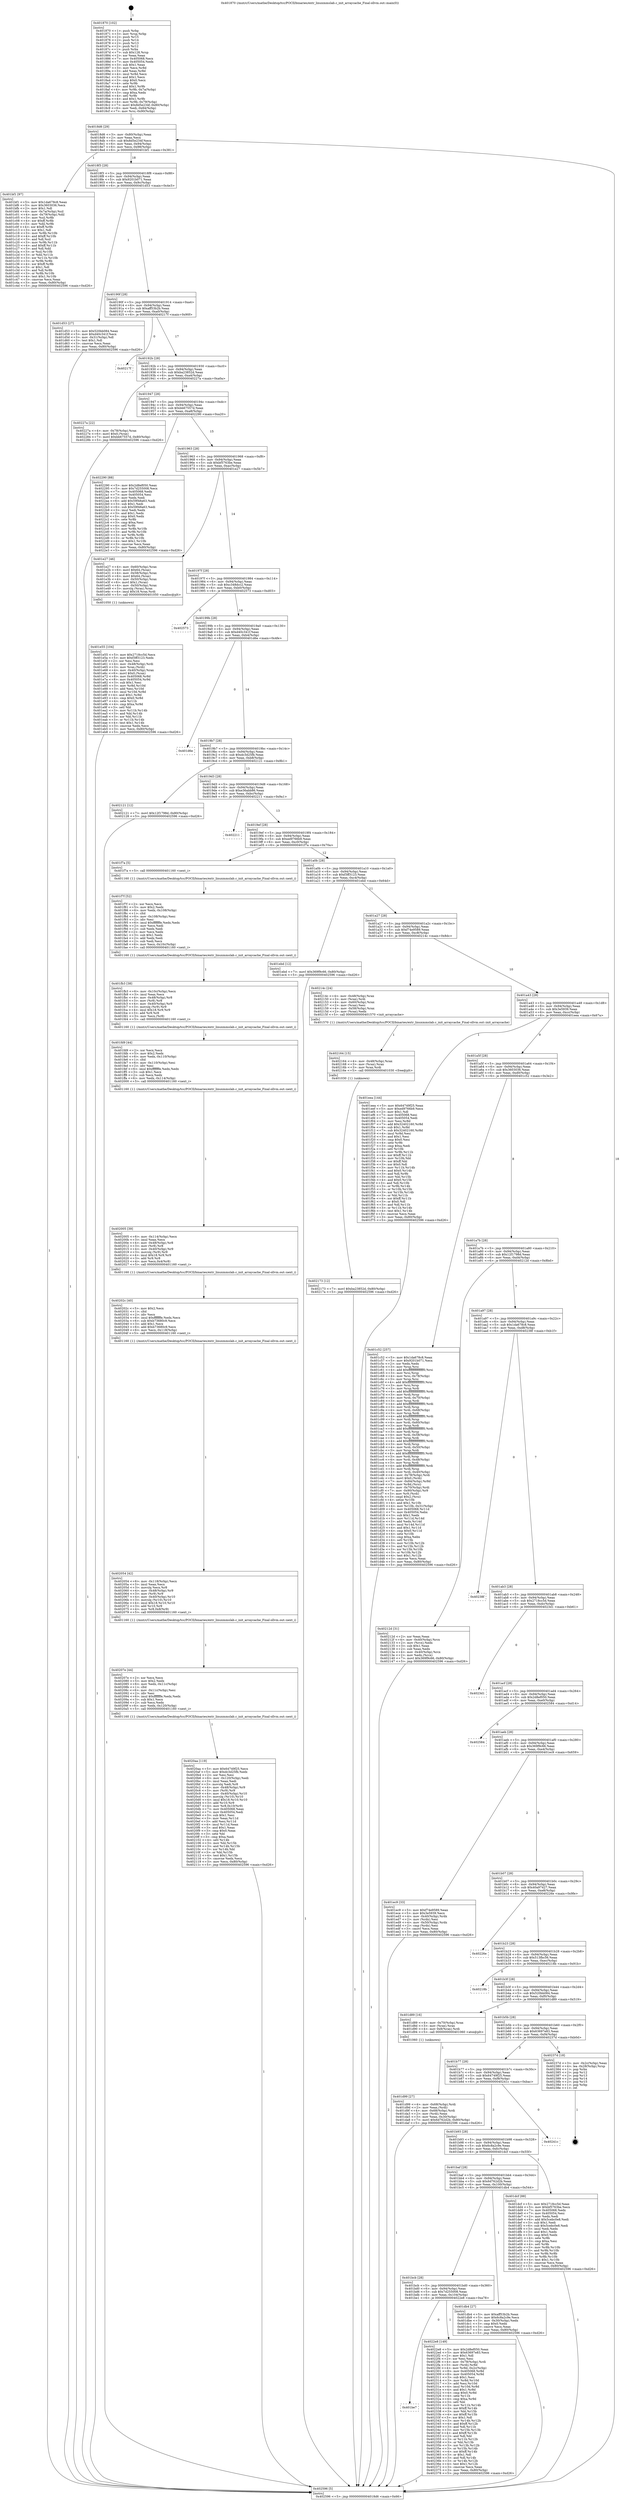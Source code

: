 digraph "0x401870" {
  label = "0x401870 (/mnt/c/Users/mathe/Desktop/tcc/POCII/binaries/extr_linuxmmslab.c_init_arraycache_Final-ollvm.out::main(0))"
  labelloc = "t"
  node[shape=record]

  Entry [label="",width=0.3,height=0.3,shape=circle,fillcolor=black,style=filled]
  "0x4018d6" [label="{
     0x4018d6 [29]\l
     | [instrs]\l
     &nbsp;&nbsp;0x4018d6 \<+3\>: mov -0x80(%rbp),%eax\l
     &nbsp;&nbsp;0x4018d9 \<+2\>: mov %eax,%ecx\l
     &nbsp;&nbsp;0x4018db \<+6\>: sub $0x8d5e234f,%ecx\l
     &nbsp;&nbsp;0x4018e1 \<+6\>: mov %eax,-0x94(%rbp)\l
     &nbsp;&nbsp;0x4018e7 \<+6\>: mov %ecx,-0x98(%rbp)\l
     &nbsp;&nbsp;0x4018ed \<+6\>: je 0000000000401bf1 \<main+0x381\>\l
  }"]
  "0x401bf1" [label="{
     0x401bf1 [97]\l
     | [instrs]\l
     &nbsp;&nbsp;0x401bf1 \<+5\>: mov $0x1da678c8,%eax\l
     &nbsp;&nbsp;0x401bf6 \<+5\>: mov $0x3603036,%ecx\l
     &nbsp;&nbsp;0x401bfb \<+2\>: mov $0x1,%dl\l
     &nbsp;&nbsp;0x401bfd \<+4\>: mov -0x7a(%rbp),%sil\l
     &nbsp;&nbsp;0x401c01 \<+4\>: mov -0x79(%rbp),%dil\l
     &nbsp;&nbsp;0x401c05 \<+3\>: mov %sil,%r8b\l
     &nbsp;&nbsp;0x401c08 \<+4\>: xor $0xff,%r8b\l
     &nbsp;&nbsp;0x401c0c \<+3\>: mov %dil,%r9b\l
     &nbsp;&nbsp;0x401c0f \<+4\>: xor $0xff,%r9b\l
     &nbsp;&nbsp;0x401c13 \<+3\>: xor $0x1,%dl\l
     &nbsp;&nbsp;0x401c16 \<+3\>: mov %r8b,%r10b\l
     &nbsp;&nbsp;0x401c19 \<+4\>: and $0xff,%r10b\l
     &nbsp;&nbsp;0x401c1d \<+3\>: and %dl,%sil\l
     &nbsp;&nbsp;0x401c20 \<+3\>: mov %r9b,%r11b\l
     &nbsp;&nbsp;0x401c23 \<+4\>: and $0xff,%r11b\l
     &nbsp;&nbsp;0x401c27 \<+3\>: and %dl,%dil\l
     &nbsp;&nbsp;0x401c2a \<+3\>: or %sil,%r10b\l
     &nbsp;&nbsp;0x401c2d \<+3\>: or %dil,%r11b\l
     &nbsp;&nbsp;0x401c30 \<+3\>: xor %r11b,%r10b\l
     &nbsp;&nbsp;0x401c33 \<+3\>: or %r9b,%r8b\l
     &nbsp;&nbsp;0x401c36 \<+4\>: xor $0xff,%r8b\l
     &nbsp;&nbsp;0x401c3a \<+3\>: or $0x1,%dl\l
     &nbsp;&nbsp;0x401c3d \<+3\>: and %dl,%r8b\l
     &nbsp;&nbsp;0x401c40 \<+3\>: or %r8b,%r10b\l
     &nbsp;&nbsp;0x401c43 \<+4\>: test $0x1,%r10b\l
     &nbsp;&nbsp;0x401c47 \<+3\>: cmovne %ecx,%eax\l
     &nbsp;&nbsp;0x401c4a \<+3\>: mov %eax,-0x80(%rbp)\l
     &nbsp;&nbsp;0x401c4d \<+5\>: jmp 0000000000402596 \<main+0xd26\>\l
  }"]
  "0x4018f3" [label="{
     0x4018f3 [28]\l
     | [instrs]\l
     &nbsp;&nbsp;0x4018f3 \<+5\>: jmp 00000000004018f8 \<main+0x88\>\l
     &nbsp;&nbsp;0x4018f8 \<+6\>: mov -0x94(%rbp),%eax\l
     &nbsp;&nbsp;0x4018fe \<+5\>: sub $0x9201b071,%eax\l
     &nbsp;&nbsp;0x401903 \<+6\>: mov %eax,-0x9c(%rbp)\l
     &nbsp;&nbsp;0x401909 \<+6\>: je 0000000000401d53 \<main+0x4e3\>\l
  }"]
  "0x402596" [label="{
     0x402596 [5]\l
     | [instrs]\l
     &nbsp;&nbsp;0x402596 \<+5\>: jmp 00000000004018d6 \<main+0x66\>\l
  }"]
  "0x401870" [label="{
     0x401870 [102]\l
     | [instrs]\l
     &nbsp;&nbsp;0x401870 \<+1\>: push %rbp\l
     &nbsp;&nbsp;0x401871 \<+3\>: mov %rsp,%rbp\l
     &nbsp;&nbsp;0x401874 \<+2\>: push %r15\l
     &nbsp;&nbsp;0x401876 \<+2\>: push %r14\l
     &nbsp;&nbsp;0x401878 \<+2\>: push %r13\l
     &nbsp;&nbsp;0x40187a \<+2\>: push %r12\l
     &nbsp;&nbsp;0x40187c \<+1\>: push %rbx\l
     &nbsp;&nbsp;0x40187d \<+7\>: sub $0x128,%rsp\l
     &nbsp;&nbsp;0x401884 \<+2\>: xor %eax,%eax\l
     &nbsp;&nbsp;0x401886 \<+7\>: mov 0x405068,%ecx\l
     &nbsp;&nbsp;0x40188d \<+7\>: mov 0x405054,%edx\l
     &nbsp;&nbsp;0x401894 \<+3\>: sub $0x1,%eax\l
     &nbsp;&nbsp;0x401897 \<+3\>: mov %ecx,%r8d\l
     &nbsp;&nbsp;0x40189a \<+3\>: add %eax,%r8d\l
     &nbsp;&nbsp;0x40189d \<+4\>: imul %r8d,%ecx\l
     &nbsp;&nbsp;0x4018a1 \<+3\>: and $0x1,%ecx\l
     &nbsp;&nbsp;0x4018a4 \<+3\>: cmp $0x0,%ecx\l
     &nbsp;&nbsp;0x4018a7 \<+4\>: sete %r9b\l
     &nbsp;&nbsp;0x4018ab \<+4\>: and $0x1,%r9b\l
     &nbsp;&nbsp;0x4018af \<+4\>: mov %r9b,-0x7a(%rbp)\l
     &nbsp;&nbsp;0x4018b3 \<+3\>: cmp $0xa,%edx\l
     &nbsp;&nbsp;0x4018b6 \<+4\>: setl %r9b\l
     &nbsp;&nbsp;0x4018ba \<+4\>: and $0x1,%r9b\l
     &nbsp;&nbsp;0x4018be \<+4\>: mov %r9b,-0x79(%rbp)\l
     &nbsp;&nbsp;0x4018c2 \<+7\>: movl $0x8d5e234f,-0x80(%rbp)\l
     &nbsp;&nbsp;0x4018c9 \<+6\>: mov %edi,-0x84(%rbp)\l
     &nbsp;&nbsp;0x4018cf \<+7\>: mov %rsi,-0x90(%rbp)\l
  }"]
  Exit [label="",width=0.3,height=0.3,shape=circle,fillcolor=black,style=filled,peripheries=2]
  "0x401d53" [label="{
     0x401d53 [27]\l
     | [instrs]\l
     &nbsp;&nbsp;0x401d53 \<+5\>: mov $0x520bb084,%eax\l
     &nbsp;&nbsp;0x401d58 \<+5\>: mov $0xd40c341f,%ecx\l
     &nbsp;&nbsp;0x401d5d \<+3\>: mov -0x31(%rbp),%dl\l
     &nbsp;&nbsp;0x401d60 \<+3\>: test $0x1,%dl\l
     &nbsp;&nbsp;0x401d63 \<+3\>: cmovne %ecx,%eax\l
     &nbsp;&nbsp;0x401d66 \<+3\>: mov %eax,-0x80(%rbp)\l
     &nbsp;&nbsp;0x401d69 \<+5\>: jmp 0000000000402596 \<main+0xd26\>\l
  }"]
  "0x40190f" [label="{
     0x40190f [28]\l
     | [instrs]\l
     &nbsp;&nbsp;0x40190f \<+5\>: jmp 0000000000401914 \<main+0xa4\>\l
     &nbsp;&nbsp;0x401914 \<+6\>: mov -0x94(%rbp),%eax\l
     &nbsp;&nbsp;0x40191a \<+5\>: sub $0xaff53b2b,%eax\l
     &nbsp;&nbsp;0x40191f \<+6\>: mov %eax,-0xa0(%rbp)\l
     &nbsp;&nbsp;0x401925 \<+6\>: je 000000000040217f \<main+0x90f\>\l
  }"]
  "0x401be7" [label="{
     0x401be7\l
  }", style=dashed]
  "0x40217f" [label="{
     0x40217f\l
  }", style=dashed]
  "0x40192b" [label="{
     0x40192b [28]\l
     | [instrs]\l
     &nbsp;&nbsp;0x40192b \<+5\>: jmp 0000000000401930 \<main+0xc0\>\l
     &nbsp;&nbsp;0x401930 \<+6\>: mov -0x94(%rbp),%eax\l
     &nbsp;&nbsp;0x401936 \<+5\>: sub $0xba23852d,%eax\l
     &nbsp;&nbsp;0x40193b \<+6\>: mov %eax,-0xa4(%rbp)\l
     &nbsp;&nbsp;0x401941 \<+6\>: je 000000000040227a \<main+0xa0a\>\l
  }"]
  "0x4022e8" [label="{
     0x4022e8 [149]\l
     | [instrs]\l
     &nbsp;&nbsp;0x4022e8 \<+5\>: mov $0x2d8ef050,%eax\l
     &nbsp;&nbsp;0x4022ed \<+5\>: mov $0x63697e83,%ecx\l
     &nbsp;&nbsp;0x4022f2 \<+2\>: mov $0x1,%dl\l
     &nbsp;&nbsp;0x4022f4 \<+2\>: xor %esi,%esi\l
     &nbsp;&nbsp;0x4022f6 \<+4\>: mov -0x78(%rbp),%rdi\l
     &nbsp;&nbsp;0x4022fa \<+3\>: mov (%rdi),%r8d\l
     &nbsp;&nbsp;0x4022fd \<+4\>: mov %r8d,-0x2c(%rbp)\l
     &nbsp;&nbsp;0x402301 \<+8\>: mov 0x405068,%r8d\l
     &nbsp;&nbsp;0x402309 \<+8\>: mov 0x405054,%r9d\l
     &nbsp;&nbsp;0x402311 \<+3\>: sub $0x1,%esi\l
     &nbsp;&nbsp;0x402314 \<+3\>: mov %r8d,%r10d\l
     &nbsp;&nbsp;0x402317 \<+3\>: add %esi,%r10d\l
     &nbsp;&nbsp;0x40231a \<+4\>: imul %r10d,%r8d\l
     &nbsp;&nbsp;0x40231e \<+4\>: and $0x1,%r8d\l
     &nbsp;&nbsp;0x402322 \<+4\>: cmp $0x0,%r8d\l
     &nbsp;&nbsp;0x402326 \<+4\>: sete %r11b\l
     &nbsp;&nbsp;0x40232a \<+4\>: cmp $0xa,%r9d\l
     &nbsp;&nbsp;0x40232e \<+3\>: setl %bl\l
     &nbsp;&nbsp;0x402331 \<+3\>: mov %r11b,%r14b\l
     &nbsp;&nbsp;0x402334 \<+4\>: xor $0xff,%r14b\l
     &nbsp;&nbsp;0x402338 \<+3\>: mov %bl,%r15b\l
     &nbsp;&nbsp;0x40233b \<+4\>: xor $0xff,%r15b\l
     &nbsp;&nbsp;0x40233f \<+3\>: xor $0x1,%dl\l
     &nbsp;&nbsp;0x402342 \<+3\>: mov %r14b,%r12b\l
     &nbsp;&nbsp;0x402345 \<+4\>: and $0xff,%r12b\l
     &nbsp;&nbsp;0x402349 \<+3\>: and %dl,%r11b\l
     &nbsp;&nbsp;0x40234c \<+3\>: mov %r15b,%r13b\l
     &nbsp;&nbsp;0x40234f \<+4\>: and $0xff,%r13b\l
     &nbsp;&nbsp;0x402353 \<+2\>: and %dl,%bl\l
     &nbsp;&nbsp;0x402355 \<+3\>: or %r11b,%r12b\l
     &nbsp;&nbsp;0x402358 \<+3\>: or %bl,%r13b\l
     &nbsp;&nbsp;0x40235b \<+3\>: xor %r13b,%r12b\l
     &nbsp;&nbsp;0x40235e \<+3\>: or %r15b,%r14b\l
     &nbsp;&nbsp;0x402361 \<+4\>: xor $0xff,%r14b\l
     &nbsp;&nbsp;0x402365 \<+3\>: or $0x1,%dl\l
     &nbsp;&nbsp;0x402368 \<+3\>: and %dl,%r14b\l
     &nbsp;&nbsp;0x40236b \<+3\>: or %r14b,%r12b\l
     &nbsp;&nbsp;0x40236e \<+4\>: test $0x1,%r12b\l
     &nbsp;&nbsp;0x402372 \<+3\>: cmovne %ecx,%eax\l
     &nbsp;&nbsp;0x402375 \<+3\>: mov %eax,-0x80(%rbp)\l
     &nbsp;&nbsp;0x402378 \<+5\>: jmp 0000000000402596 \<main+0xd26\>\l
  }"]
  "0x40227a" [label="{
     0x40227a [22]\l
     | [instrs]\l
     &nbsp;&nbsp;0x40227a \<+4\>: mov -0x78(%rbp),%rax\l
     &nbsp;&nbsp;0x40227e \<+6\>: movl $0x0,(%rax)\l
     &nbsp;&nbsp;0x402284 \<+7\>: movl $0xbb67557d,-0x80(%rbp)\l
     &nbsp;&nbsp;0x40228b \<+5\>: jmp 0000000000402596 \<main+0xd26\>\l
  }"]
  "0x401947" [label="{
     0x401947 [28]\l
     | [instrs]\l
     &nbsp;&nbsp;0x401947 \<+5\>: jmp 000000000040194c \<main+0xdc\>\l
     &nbsp;&nbsp;0x40194c \<+6\>: mov -0x94(%rbp),%eax\l
     &nbsp;&nbsp;0x401952 \<+5\>: sub $0xbb67557d,%eax\l
     &nbsp;&nbsp;0x401957 \<+6\>: mov %eax,-0xa8(%rbp)\l
     &nbsp;&nbsp;0x40195d \<+6\>: je 0000000000402290 \<main+0xa20\>\l
  }"]
  "0x402173" [label="{
     0x402173 [12]\l
     | [instrs]\l
     &nbsp;&nbsp;0x402173 \<+7\>: movl $0xba23852d,-0x80(%rbp)\l
     &nbsp;&nbsp;0x40217a \<+5\>: jmp 0000000000402596 \<main+0xd26\>\l
  }"]
  "0x402290" [label="{
     0x402290 [88]\l
     | [instrs]\l
     &nbsp;&nbsp;0x402290 \<+5\>: mov $0x2d8ef050,%eax\l
     &nbsp;&nbsp;0x402295 \<+5\>: mov $0x7d255008,%ecx\l
     &nbsp;&nbsp;0x40229a \<+7\>: mov 0x405068,%edx\l
     &nbsp;&nbsp;0x4022a1 \<+7\>: mov 0x405054,%esi\l
     &nbsp;&nbsp;0x4022a8 \<+2\>: mov %edx,%edi\l
     &nbsp;&nbsp;0x4022aa \<+6\>: add $0x59f48a63,%edi\l
     &nbsp;&nbsp;0x4022b0 \<+3\>: sub $0x1,%edi\l
     &nbsp;&nbsp;0x4022b3 \<+6\>: sub $0x59f48a63,%edi\l
     &nbsp;&nbsp;0x4022b9 \<+3\>: imul %edi,%edx\l
     &nbsp;&nbsp;0x4022bc \<+3\>: and $0x1,%edx\l
     &nbsp;&nbsp;0x4022bf \<+3\>: cmp $0x0,%edx\l
     &nbsp;&nbsp;0x4022c2 \<+4\>: sete %r8b\l
     &nbsp;&nbsp;0x4022c6 \<+3\>: cmp $0xa,%esi\l
     &nbsp;&nbsp;0x4022c9 \<+4\>: setl %r9b\l
     &nbsp;&nbsp;0x4022cd \<+3\>: mov %r8b,%r10b\l
     &nbsp;&nbsp;0x4022d0 \<+3\>: and %r9b,%r10b\l
     &nbsp;&nbsp;0x4022d3 \<+3\>: xor %r9b,%r8b\l
     &nbsp;&nbsp;0x4022d6 \<+3\>: or %r8b,%r10b\l
     &nbsp;&nbsp;0x4022d9 \<+4\>: test $0x1,%r10b\l
     &nbsp;&nbsp;0x4022dd \<+3\>: cmovne %ecx,%eax\l
     &nbsp;&nbsp;0x4022e0 \<+3\>: mov %eax,-0x80(%rbp)\l
     &nbsp;&nbsp;0x4022e3 \<+5\>: jmp 0000000000402596 \<main+0xd26\>\l
  }"]
  "0x401963" [label="{
     0x401963 [28]\l
     | [instrs]\l
     &nbsp;&nbsp;0x401963 \<+5\>: jmp 0000000000401968 \<main+0xf8\>\l
     &nbsp;&nbsp;0x401968 \<+6\>: mov -0x94(%rbp),%eax\l
     &nbsp;&nbsp;0x40196e \<+5\>: sub $0xbf5763be,%eax\l
     &nbsp;&nbsp;0x401973 \<+6\>: mov %eax,-0xac(%rbp)\l
     &nbsp;&nbsp;0x401979 \<+6\>: je 0000000000401e27 \<main+0x5b7\>\l
  }"]
  "0x402164" [label="{
     0x402164 [15]\l
     | [instrs]\l
     &nbsp;&nbsp;0x402164 \<+4\>: mov -0x48(%rbp),%rax\l
     &nbsp;&nbsp;0x402168 \<+3\>: mov (%rax),%rax\l
     &nbsp;&nbsp;0x40216b \<+3\>: mov %rax,%rdi\l
     &nbsp;&nbsp;0x40216e \<+5\>: call 0000000000401030 \<free@plt\>\l
     | [calls]\l
     &nbsp;&nbsp;0x401030 \{1\} (unknown)\l
  }"]
  "0x401e27" [label="{
     0x401e27 [46]\l
     | [instrs]\l
     &nbsp;&nbsp;0x401e27 \<+4\>: mov -0x60(%rbp),%rax\l
     &nbsp;&nbsp;0x401e2b \<+6\>: movl $0x64,(%rax)\l
     &nbsp;&nbsp;0x401e31 \<+4\>: mov -0x58(%rbp),%rax\l
     &nbsp;&nbsp;0x401e35 \<+6\>: movl $0x64,(%rax)\l
     &nbsp;&nbsp;0x401e3b \<+4\>: mov -0x50(%rbp),%rax\l
     &nbsp;&nbsp;0x401e3f \<+6\>: movl $0x1,(%rax)\l
     &nbsp;&nbsp;0x401e45 \<+4\>: mov -0x50(%rbp),%rax\l
     &nbsp;&nbsp;0x401e49 \<+3\>: movslq (%rax),%rax\l
     &nbsp;&nbsp;0x401e4c \<+4\>: imul $0x18,%rax,%rdi\l
     &nbsp;&nbsp;0x401e50 \<+5\>: call 0000000000401050 \<malloc@plt\>\l
     | [calls]\l
     &nbsp;&nbsp;0x401050 \{1\} (unknown)\l
  }"]
  "0x40197f" [label="{
     0x40197f [28]\l
     | [instrs]\l
     &nbsp;&nbsp;0x40197f \<+5\>: jmp 0000000000401984 \<main+0x114\>\l
     &nbsp;&nbsp;0x401984 \<+6\>: mov -0x94(%rbp),%eax\l
     &nbsp;&nbsp;0x40198a \<+5\>: sub $0xc348dcc2,%eax\l
     &nbsp;&nbsp;0x40198f \<+6\>: mov %eax,-0xb0(%rbp)\l
     &nbsp;&nbsp;0x401995 \<+6\>: je 0000000000402573 \<main+0xd03\>\l
  }"]
  "0x4020aa" [label="{
     0x4020aa [119]\l
     | [instrs]\l
     &nbsp;&nbsp;0x4020aa \<+5\>: mov $0x64749f25,%ecx\l
     &nbsp;&nbsp;0x4020af \<+5\>: mov $0xdc3d25fb,%edx\l
     &nbsp;&nbsp;0x4020b4 \<+2\>: xor %esi,%esi\l
     &nbsp;&nbsp;0x4020b6 \<+6\>: mov -0x120(%rbp),%edi\l
     &nbsp;&nbsp;0x4020bc \<+3\>: imul %eax,%edi\l
     &nbsp;&nbsp;0x4020bf \<+3\>: movslq %edi,%r8\l
     &nbsp;&nbsp;0x4020c2 \<+4\>: mov -0x48(%rbp),%r9\l
     &nbsp;&nbsp;0x4020c6 \<+3\>: mov (%r9),%r9\l
     &nbsp;&nbsp;0x4020c9 \<+4\>: mov -0x40(%rbp),%r10\l
     &nbsp;&nbsp;0x4020cd \<+3\>: movslq (%r10),%r10\l
     &nbsp;&nbsp;0x4020d0 \<+4\>: imul $0x18,%r10,%r10\l
     &nbsp;&nbsp;0x4020d4 \<+3\>: add %r10,%r9\l
     &nbsp;&nbsp;0x4020d7 \<+4\>: mov %r8,0x10(%r9)\l
     &nbsp;&nbsp;0x4020db \<+7\>: mov 0x405068,%eax\l
     &nbsp;&nbsp;0x4020e2 \<+7\>: mov 0x405054,%edi\l
     &nbsp;&nbsp;0x4020e9 \<+3\>: sub $0x1,%esi\l
     &nbsp;&nbsp;0x4020ec \<+3\>: mov %eax,%r11d\l
     &nbsp;&nbsp;0x4020ef \<+3\>: add %esi,%r11d\l
     &nbsp;&nbsp;0x4020f2 \<+4\>: imul %r11d,%eax\l
     &nbsp;&nbsp;0x4020f6 \<+3\>: and $0x1,%eax\l
     &nbsp;&nbsp;0x4020f9 \<+3\>: cmp $0x0,%eax\l
     &nbsp;&nbsp;0x4020fc \<+3\>: sete %bl\l
     &nbsp;&nbsp;0x4020ff \<+3\>: cmp $0xa,%edi\l
     &nbsp;&nbsp;0x402102 \<+4\>: setl %r14b\l
     &nbsp;&nbsp;0x402106 \<+3\>: mov %bl,%r15b\l
     &nbsp;&nbsp;0x402109 \<+3\>: and %r14b,%r15b\l
     &nbsp;&nbsp;0x40210c \<+3\>: xor %r14b,%bl\l
     &nbsp;&nbsp;0x40210f \<+3\>: or %bl,%r15b\l
     &nbsp;&nbsp;0x402112 \<+4\>: test $0x1,%r15b\l
     &nbsp;&nbsp;0x402116 \<+3\>: cmovne %edx,%ecx\l
     &nbsp;&nbsp;0x402119 \<+3\>: mov %ecx,-0x80(%rbp)\l
     &nbsp;&nbsp;0x40211c \<+5\>: jmp 0000000000402596 \<main+0xd26\>\l
  }"]
  "0x402573" [label="{
     0x402573\l
  }", style=dashed]
  "0x40199b" [label="{
     0x40199b [28]\l
     | [instrs]\l
     &nbsp;&nbsp;0x40199b \<+5\>: jmp 00000000004019a0 \<main+0x130\>\l
     &nbsp;&nbsp;0x4019a0 \<+6\>: mov -0x94(%rbp),%eax\l
     &nbsp;&nbsp;0x4019a6 \<+5\>: sub $0xd40c341f,%eax\l
     &nbsp;&nbsp;0x4019ab \<+6\>: mov %eax,-0xb4(%rbp)\l
     &nbsp;&nbsp;0x4019b1 \<+6\>: je 0000000000401d6e \<main+0x4fe\>\l
  }"]
  "0x40207e" [label="{
     0x40207e [44]\l
     | [instrs]\l
     &nbsp;&nbsp;0x40207e \<+2\>: xor %ecx,%ecx\l
     &nbsp;&nbsp;0x402080 \<+5\>: mov $0x2,%edx\l
     &nbsp;&nbsp;0x402085 \<+6\>: mov %edx,-0x11c(%rbp)\l
     &nbsp;&nbsp;0x40208b \<+1\>: cltd\l
     &nbsp;&nbsp;0x40208c \<+6\>: mov -0x11c(%rbp),%esi\l
     &nbsp;&nbsp;0x402092 \<+2\>: idiv %esi\l
     &nbsp;&nbsp;0x402094 \<+6\>: imul $0xfffffffe,%edx,%edx\l
     &nbsp;&nbsp;0x40209a \<+3\>: sub $0x1,%ecx\l
     &nbsp;&nbsp;0x40209d \<+2\>: sub %ecx,%edx\l
     &nbsp;&nbsp;0x40209f \<+6\>: mov %edx,-0x120(%rbp)\l
     &nbsp;&nbsp;0x4020a5 \<+5\>: call 0000000000401160 \<next_i\>\l
     | [calls]\l
     &nbsp;&nbsp;0x401160 \{1\} (/mnt/c/Users/mathe/Desktop/tcc/POCII/binaries/extr_linuxmmslab.c_init_arraycache_Final-ollvm.out::next_i)\l
  }"]
  "0x401d6e" [label="{
     0x401d6e\l
  }", style=dashed]
  "0x4019b7" [label="{
     0x4019b7 [28]\l
     | [instrs]\l
     &nbsp;&nbsp;0x4019b7 \<+5\>: jmp 00000000004019bc \<main+0x14c\>\l
     &nbsp;&nbsp;0x4019bc \<+6\>: mov -0x94(%rbp),%eax\l
     &nbsp;&nbsp;0x4019c2 \<+5\>: sub $0xdc3d25fb,%eax\l
     &nbsp;&nbsp;0x4019c7 \<+6\>: mov %eax,-0xb8(%rbp)\l
     &nbsp;&nbsp;0x4019cd \<+6\>: je 0000000000402121 \<main+0x8b1\>\l
  }"]
  "0x402054" [label="{
     0x402054 [42]\l
     | [instrs]\l
     &nbsp;&nbsp;0x402054 \<+6\>: mov -0x118(%rbp),%ecx\l
     &nbsp;&nbsp;0x40205a \<+3\>: imul %eax,%ecx\l
     &nbsp;&nbsp;0x40205d \<+3\>: movslq %ecx,%r8\l
     &nbsp;&nbsp;0x402060 \<+4\>: mov -0x48(%rbp),%r9\l
     &nbsp;&nbsp;0x402064 \<+3\>: mov (%r9),%r9\l
     &nbsp;&nbsp;0x402067 \<+4\>: mov -0x40(%rbp),%r10\l
     &nbsp;&nbsp;0x40206b \<+3\>: movslq (%r10),%r10\l
     &nbsp;&nbsp;0x40206e \<+4\>: imul $0x18,%r10,%r10\l
     &nbsp;&nbsp;0x402072 \<+3\>: add %r10,%r9\l
     &nbsp;&nbsp;0x402075 \<+4\>: mov %r8,0x8(%r9)\l
     &nbsp;&nbsp;0x402079 \<+5\>: call 0000000000401160 \<next_i\>\l
     | [calls]\l
     &nbsp;&nbsp;0x401160 \{1\} (/mnt/c/Users/mathe/Desktop/tcc/POCII/binaries/extr_linuxmmslab.c_init_arraycache_Final-ollvm.out::next_i)\l
  }"]
  "0x402121" [label="{
     0x402121 [12]\l
     | [instrs]\l
     &nbsp;&nbsp;0x402121 \<+7\>: movl $0x12f1798d,-0x80(%rbp)\l
     &nbsp;&nbsp;0x402128 \<+5\>: jmp 0000000000402596 \<main+0xd26\>\l
  }"]
  "0x4019d3" [label="{
     0x4019d3 [28]\l
     | [instrs]\l
     &nbsp;&nbsp;0x4019d3 \<+5\>: jmp 00000000004019d8 \<main+0x168\>\l
     &nbsp;&nbsp;0x4019d8 \<+6\>: mov -0x94(%rbp),%eax\l
     &nbsp;&nbsp;0x4019de \<+5\>: sub $0xe36abb86,%eax\l
     &nbsp;&nbsp;0x4019e3 \<+6\>: mov %eax,-0xbc(%rbp)\l
     &nbsp;&nbsp;0x4019e9 \<+6\>: je 0000000000402211 \<main+0x9a1\>\l
  }"]
  "0x40202c" [label="{
     0x40202c [40]\l
     | [instrs]\l
     &nbsp;&nbsp;0x40202c \<+5\>: mov $0x2,%ecx\l
     &nbsp;&nbsp;0x402031 \<+1\>: cltd\l
     &nbsp;&nbsp;0x402032 \<+2\>: idiv %ecx\l
     &nbsp;&nbsp;0x402034 \<+6\>: imul $0xfffffffe,%edx,%ecx\l
     &nbsp;&nbsp;0x40203a \<+6\>: sub $0xb73680c9,%ecx\l
     &nbsp;&nbsp;0x402040 \<+3\>: add $0x1,%ecx\l
     &nbsp;&nbsp;0x402043 \<+6\>: add $0xb73680c9,%ecx\l
     &nbsp;&nbsp;0x402049 \<+6\>: mov %ecx,-0x118(%rbp)\l
     &nbsp;&nbsp;0x40204f \<+5\>: call 0000000000401160 \<next_i\>\l
     | [calls]\l
     &nbsp;&nbsp;0x401160 \{1\} (/mnt/c/Users/mathe/Desktop/tcc/POCII/binaries/extr_linuxmmslab.c_init_arraycache_Final-ollvm.out::next_i)\l
  }"]
  "0x402211" [label="{
     0x402211\l
  }", style=dashed]
  "0x4019ef" [label="{
     0x4019ef [28]\l
     | [instrs]\l
     &nbsp;&nbsp;0x4019ef \<+5\>: jmp 00000000004019f4 \<main+0x184\>\l
     &nbsp;&nbsp;0x4019f4 \<+6\>: mov -0x94(%rbp),%eax\l
     &nbsp;&nbsp;0x4019fa \<+5\>: sub $0xed9766b9,%eax\l
     &nbsp;&nbsp;0x4019ff \<+6\>: mov %eax,-0xc0(%rbp)\l
     &nbsp;&nbsp;0x401a05 \<+6\>: je 0000000000401f7a \<main+0x70a\>\l
  }"]
  "0x402005" [label="{
     0x402005 [39]\l
     | [instrs]\l
     &nbsp;&nbsp;0x402005 \<+6\>: mov -0x114(%rbp),%ecx\l
     &nbsp;&nbsp;0x40200b \<+3\>: imul %eax,%ecx\l
     &nbsp;&nbsp;0x40200e \<+4\>: mov -0x48(%rbp),%r8\l
     &nbsp;&nbsp;0x402012 \<+3\>: mov (%r8),%r8\l
     &nbsp;&nbsp;0x402015 \<+4\>: mov -0x40(%rbp),%r9\l
     &nbsp;&nbsp;0x402019 \<+3\>: movslq (%r9),%r9\l
     &nbsp;&nbsp;0x40201c \<+4\>: imul $0x18,%r9,%r9\l
     &nbsp;&nbsp;0x402020 \<+3\>: add %r9,%r8\l
     &nbsp;&nbsp;0x402023 \<+4\>: mov %ecx,0x4(%r8)\l
     &nbsp;&nbsp;0x402027 \<+5\>: call 0000000000401160 \<next_i\>\l
     | [calls]\l
     &nbsp;&nbsp;0x401160 \{1\} (/mnt/c/Users/mathe/Desktop/tcc/POCII/binaries/extr_linuxmmslab.c_init_arraycache_Final-ollvm.out::next_i)\l
  }"]
  "0x401f7a" [label="{
     0x401f7a [5]\l
     | [instrs]\l
     &nbsp;&nbsp;0x401f7a \<+5\>: call 0000000000401160 \<next_i\>\l
     | [calls]\l
     &nbsp;&nbsp;0x401160 \{1\} (/mnt/c/Users/mathe/Desktop/tcc/POCII/binaries/extr_linuxmmslab.c_init_arraycache_Final-ollvm.out::next_i)\l
  }"]
  "0x401a0b" [label="{
     0x401a0b [28]\l
     | [instrs]\l
     &nbsp;&nbsp;0x401a0b \<+5\>: jmp 0000000000401a10 \<main+0x1a0\>\l
     &nbsp;&nbsp;0x401a10 \<+6\>: mov -0x94(%rbp),%eax\l
     &nbsp;&nbsp;0x401a16 \<+5\>: sub $0xf3ff3123,%eax\l
     &nbsp;&nbsp;0x401a1b \<+6\>: mov %eax,-0xc4(%rbp)\l
     &nbsp;&nbsp;0x401a21 \<+6\>: je 0000000000401ebd \<main+0x64d\>\l
  }"]
  "0x401fd9" [label="{
     0x401fd9 [44]\l
     | [instrs]\l
     &nbsp;&nbsp;0x401fd9 \<+2\>: xor %ecx,%ecx\l
     &nbsp;&nbsp;0x401fdb \<+5\>: mov $0x2,%edx\l
     &nbsp;&nbsp;0x401fe0 \<+6\>: mov %edx,-0x110(%rbp)\l
     &nbsp;&nbsp;0x401fe6 \<+1\>: cltd\l
     &nbsp;&nbsp;0x401fe7 \<+6\>: mov -0x110(%rbp),%esi\l
     &nbsp;&nbsp;0x401fed \<+2\>: idiv %esi\l
     &nbsp;&nbsp;0x401fef \<+6\>: imul $0xfffffffe,%edx,%edx\l
     &nbsp;&nbsp;0x401ff5 \<+3\>: sub $0x1,%ecx\l
     &nbsp;&nbsp;0x401ff8 \<+2\>: sub %ecx,%edx\l
     &nbsp;&nbsp;0x401ffa \<+6\>: mov %edx,-0x114(%rbp)\l
     &nbsp;&nbsp;0x402000 \<+5\>: call 0000000000401160 \<next_i\>\l
     | [calls]\l
     &nbsp;&nbsp;0x401160 \{1\} (/mnt/c/Users/mathe/Desktop/tcc/POCII/binaries/extr_linuxmmslab.c_init_arraycache_Final-ollvm.out::next_i)\l
  }"]
  "0x401ebd" [label="{
     0x401ebd [12]\l
     | [instrs]\l
     &nbsp;&nbsp;0x401ebd \<+7\>: movl $0x369f9c66,-0x80(%rbp)\l
     &nbsp;&nbsp;0x401ec4 \<+5\>: jmp 0000000000402596 \<main+0xd26\>\l
  }"]
  "0x401a27" [label="{
     0x401a27 [28]\l
     | [instrs]\l
     &nbsp;&nbsp;0x401a27 \<+5\>: jmp 0000000000401a2c \<main+0x1bc\>\l
     &nbsp;&nbsp;0x401a2c \<+6\>: mov -0x94(%rbp),%eax\l
     &nbsp;&nbsp;0x401a32 \<+5\>: sub $0xf74e9589,%eax\l
     &nbsp;&nbsp;0x401a37 \<+6\>: mov %eax,-0xc8(%rbp)\l
     &nbsp;&nbsp;0x401a3d \<+6\>: je 000000000040214c \<main+0x8dc\>\l
  }"]
  "0x401fb3" [label="{
     0x401fb3 [38]\l
     | [instrs]\l
     &nbsp;&nbsp;0x401fb3 \<+6\>: mov -0x10c(%rbp),%ecx\l
     &nbsp;&nbsp;0x401fb9 \<+3\>: imul %eax,%ecx\l
     &nbsp;&nbsp;0x401fbc \<+4\>: mov -0x48(%rbp),%r8\l
     &nbsp;&nbsp;0x401fc0 \<+3\>: mov (%r8),%r8\l
     &nbsp;&nbsp;0x401fc3 \<+4\>: mov -0x40(%rbp),%r9\l
     &nbsp;&nbsp;0x401fc7 \<+3\>: movslq (%r9),%r9\l
     &nbsp;&nbsp;0x401fca \<+4\>: imul $0x18,%r9,%r9\l
     &nbsp;&nbsp;0x401fce \<+3\>: add %r9,%r8\l
     &nbsp;&nbsp;0x401fd1 \<+3\>: mov %ecx,(%r8)\l
     &nbsp;&nbsp;0x401fd4 \<+5\>: call 0000000000401160 \<next_i\>\l
     | [calls]\l
     &nbsp;&nbsp;0x401160 \{1\} (/mnt/c/Users/mathe/Desktop/tcc/POCII/binaries/extr_linuxmmslab.c_init_arraycache_Final-ollvm.out::next_i)\l
  }"]
  "0x40214c" [label="{
     0x40214c [24]\l
     | [instrs]\l
     &nbsp;&nbsp;0x40214c \<+4\>: mov -0x48(%rbp),%rax\l
     &nbsp;&nbsp;0x402150 \<+3\>: mov (%rax),%rdi\l
     &nbsp;&nbsp;0x402153 \<+4\>: mov -0x60(%rbp),%rax\l
     &nbsp;&nbsp;0x402157 \<+2\>: mov (%rax),%esi\l
     &nbsp;&nbsp;0x402159 \<+4\>: mov -0x58(%rbp),%rax\l
     &nbsp;&nbsp;0x40215d \<+2\>: mov (%rax),%edx\l
     &nbsp;&nbsp;0x40215f \<+5\>: call 0000000000401570 \<init_arraycache\>\l
     | [calls]\l
     &nbsp;&nbsp;0x401570 \{1\} (/mnt/c/Users/mathe/Desktop/tcc/POCII/binaries/extr_linuxmmslab.c_init_arraycache_Final-ollvm.out::init_arraycache)\l
  }"]
  "0x401a43" [label="{
     0x401a43 [28]\l
     | [instrs]\l
     &nbsp;&nbsp;0x401a43 \<+5\>: jmp 0000000000401a48 \<main+0x1d8\>\l
     &nbsp;&nbsp;0x401a48 \<+6\>: mov -0x94(%rbp),%eax\l
     &nbsp;&nbsp;0x401a4e \<+5\>: sub $0x3e5939,%eax\l
     &nbsp;&nbsp;0x401a53 \<+6\>: mov %eax,-0xcc(%rbp)\l
     &nbsp;&nbsp;0x401a59 \<+6\>: je 0000000000401eea \<main+0x67a\>\l
  }"]
  "0x401f7f" [label="{
     0x401f7f [52]\l
     | [instrs]\l
     &nbsp;&nbsp;0x401f7f \<+2\>: xor %ecx,%ecx\l
     &nbsp;&nbsp;0x401f81 \<+5\>: mov $0x2,%edx\l
     &nbsp;&nbsp;0x401f86 \<+6\>: mov %edx,-0x108(%rbp)\l
     &nbsp;&nbsp;0x401f8c \<+1\>: cltd\l
     &nbsp;&nbsp;0x401f8d \<+6\>: mov -0x108(%rbp),%esi\l
     &nbsp;&nbsp;0x401f93 \<+2\>: idiv %esi\l
     &nbsp;&nbsp;0x401f95 \<+6\>: imul $0xfffffffe,%edx,%edx\l
     &nbsp;&nbsp;0x401f9b \<+2\>: mov %ecx,%edi\l
     &nbsp;&nbsp;0x401f9d \<+2\>: sub %edx,%edi\l
     &nbsp;&nbsp;0x401f9f \<+2\>: mov %ecx,%edx\l
     &nbsp;&nbsp;0x401fa1 \<+3\>: sub $0x1,%edx\l
     &nbsp;&nbsp;0x401fa4 \<+2\>: add %edx,%edi\l
     &nbsp;&nbsp;0x401fa6 \<+2\>: sub %edi,%ecx\l
     &nbsp;&nbsp;0x401fa8 \<+6\>: mov %ecx,-0x10c(%rbp)\l
     &nbsp;&nbsp;0x401fae \<+5\>: call 0000000000401160 \<next_i\>\l
     | [calls]\l
     &nbsp;&nbsp;0x401160 \{1\} (/mnt/c/Users/mathe/Desktop/tcc/POCII/binaries/extr_linuxmmslab.c_init_arraycache_Final-ollvm.out::next_i)\l
  }"]
  "0x401eea" [label="{
     0x401eea [144]\l
     | [instrs]\l
     &nbsp;&nbsp;0x401eea \<+5\>: mov $0x64749f25,%eax\l
     &nbsp;&nbsp;0x401eef \<+5\>: mov $0xed9766b9,%ecx\l
     &nbsp;&nbsp;0x401ef4 \<+2\>: mov $0x1,%dl\l
     &nbsp;&nbsp;0x401ef6 \<+7\>: mov 0x405068,%esi\l
     &nbsp;&nbsp;0x401efd \<+7\>: mov 0x405054,%edi\l
     &nbsp;&nbsp;0x401f04 \<+3\>: mov %esi,%r8d\l
     &nbsp;&nbsp;0x401f07 \<+7\>: add $0x32402160,%r8d\l
     &nbsp;&nbsp;0x401f0e \<+4\>: sub $0x1,%r8d\l
     &nbsp;&nbsp;0x401f12 \<+7\>: sub $0x32402160,%r8d\l
     &nbsp;&nbsp;0x401f19 \<+4\>: imul %r8d,%esi\l
     &nbsp;&nbsp;0x401f1d \<+3\>: and $0x1,%esi\l
     &nbsp;&nbsp;0x401f20 \<+3\>: cmp $0x0,%esi\l
     &nbsp;&nbsp;0x401f23 \<+4\>: sete %r9b\l
     &nbsp;&nbsp;0x401f27 \<+3\>: cmp $0xa,%edi\l
     &nbsp;&nbsp;0x401f2a \<+4\>: setl %r10b\l
     &nbsp;&nbsp;0x401f2e \<+3\>: mov %r9b,%r11b\l
     &nbsp;&nbsp;0x401f31 \<+4\>: xor $0xff,%r11b\l
     &nbsp;&nbsp;0x401f35 \<+3\>: mov %r10b,%bl\l
     &nbsp;&nbsp;0x401f38 \<+3\>: xor $0xff,%bl\l
     &nbsp;&nbsp;0x401f3b \<+3\>: xor $0x0,%dl\l
     &nbsp;&nbsp;0x401f3e \<+3\>: mov %r11b,%r14b\l
     &nbsp;&nbsp;0x401f41 \<+4\>: and $0x0,%r14b\l
     &nbsp;&nbsp;0x401f45 \<+3\>: and %dl,%r9b\l
     &nbsp;&nbsp;0x401f48 \<+3\>: mov %bl,%r15b\l
     &nbsp;&nbsp;0x401f4b \<+4\>: and $0x0,%r15b\l
     &nbsp;&nbsp;0x401f4f \<+3\>: and %dl,%r10b\l
     &nbsp;&nbsp;0x401f52 \<+3\>: or %r9b,%r14b\l
     &nbsp;&nbsp;0x401f55 \<+3\>: or %r10b,%r15b\l
     &nbsp;&nbsp;0x401f58 \<+3\>: xor %r15b,%r14b\l
     &nbsp;&nbsp;0x401f5b \<+3\>: or %bl,%r11b\l
     &nbsp;&nbsp;0x401f5e \<+4\>: xor $0xff,%r11b\l
     &nbsp;&nbsp;0x401f62 \<+3\>: or $0x0,%dl\l
     &nbsp;&nbsp;0x401f65 \<+3\>: and %dl,%r11b\l
     &nbsp;&nbsp;0x401f68 \<+3\>: or %r11b,%r14b\l
     &nbsp;&nbsp;0x401f6b \<+4\>: test $0x1,%r14b\l
     &nbsp;&nbsp;0x401f6f \<+3\>: cmovne %ecx,%eax\l
     &nbsp;&nbsp;0x401f72 \<+3\>: mov %eax,-0x80(%rbp)\l
     &nbsp;&nbsp;0x401f75 \<+5\>: jmp 0000000000402596 \<main+0xd26\>\l
  }"]
  "0x401a5f" [label="{
     0x401a5f [28]\l
     | [instrs]\l
     &nbsp;&nbsp;0x401a5f \<+5\>: jmp 0000000000401a64 \<main+0x1f4\>\l
     &nbsp;&nbsp;0x401a64 \<+6\>: mov -0x94(%rbp),%eax\l
     &nbsp;&nbsp;0x401a6a \<+5\>: sub $0x3603036,%eax\l
     &nbsp;&nbsp;0x401a6f \<+6\>: mov %eax,-0xd0(%rbp)\l
     &nbsp;&nbsp;0x401a75 \<+6\>: je 0000000000401c52 \<main+0x3e2\>\l
  }"]
  "0x401e55" [label="{
     0x401e55 [104]\l
     | [instrs]\l
     &nbsp;&nbsp;0x401e55 \<+5\>: mov $0x2718cc5d,%ecx\l
     &nbsp;&nbsp;0x401e5a \<+5\>: mov $0xf3ff3123,%edx\l
     &nbsp;&nbsp;0x401e5f \<+2\>: xor %esi,%esi\l
     &nbsp;&nbsp;0x401e61 \<+4\>: mov -0x48(%rbp),%rdi\l
     &nbsp;&nbsp;0x401e65 \<+3\>: mov %rax,(%rdi)\l
     &nbsp;&nbsp;0x401e68 \<+4\>: mov -0x40(%rbp),%rax\l
     &nbsp;&nbsp;0x401e6c \<+6\>: movl $0x0,(%rax)\l
     &nbsp;&nbsp;0x401e72 \<+8\>: mov 0x405068,%r8d\l
     &nbsp;&nbsp;0x401e7a \<+8\>: mov 0x405054,%r9d\l
     &nbsp;&nbsp;0x401e82 \<+3\>: sub $0x1,%esi\l
     &nbsp;&nbsp;0x401e85 \<+3\>: mov %r8d,%r10d\l
     &nbsp;&nbsp;0x401e88 \<+3\>: add %esi,%r10d\l
     &nbsp;&nbsp;0x401e8b \<+4\>: imul %r10d,%r8d\l
     &nbsp;&nbsp;0x401e8f \<+4\>: and $0x1,%r8d\l
     &nbsp;&nbsp;0x401e93 \<+4\>: cmp $0x0,%r8d\l
     &nbsp;&nbsp;0x401e97 \<+4\>: sete %r11b\l
     &nbsp;&nbsp;0x401e9b \<+4\>: cmp $0xa,%r9d\l
     &nbsp;&nbsp;0x401e9f \<+3\>: setl %bl\l
     &nbsp;&nbsp;0x401ea2 \<+3\>: mov %r11b,%r14b\l
     &nbsp;&nbsp;0x401ea5 \<+3\>: and %bl,%r14b\l
     &nbsp;&nbsp;0x401ea8 \<+3\>: xor %bl,%r11b\l
     &nbsp;&nbsp;0x401eab \<+3\>: or %r11b,%r14b\l
     &nbsp;&nbsp;0x401eae \<+4\>: test $0x1,%r14b\l
     &nbsp;&nbsp;0x401eb2 \<+3\>: cmovne %edx,%ecx\l
     &nbsp;&nbsp;0x401eb5 \<+3\>: mov %ecx,-0x80(%rbp)\l
     &nbsp;&nbsp;0x401eb8 \<+5\>: jmp 0000000000402596 \<main+0xd26\>\l
  }"]
  "0x401c52" [label="{
     0x401c52 [257]\l
     | [instrs]\l
     &nbsp;&nbsp;0x401c52 \<+5\>: mov $0x1da678c8,%eax\l
     &nbsp;&nbsp;0x401c57 \<+5\>: mov $0x9201b071,%ecx\l
     &nbsp;&nbsp;0x401c5c \<+2\>: xor %edx,%edx\l
     &nbsp;&nbsp;0x401c5e \<+3\>: mov %rsp,%rsi\l
     &nbsp;&nbsp;0x401c61 \<+4\>: add $0xfffffffffffffff0,%rsi\l
     &nbsp;&nbsp;0x401c65 \<+3\>: mov %rsi,%rsp\l
     &nbsp;&nbsp;0x401c68 \<+4\>: mov %rsi,-0x78(%rbp)\l
     &nbsp;&nbsp;0x401c6c \<+3\>: mov %rsp,%rsi\l
     &nbsp;&nbsp;0x401c6f \<+4\>: add $0xfffffffffffffff0,%rsi\l
     &nbsp;&nbsp;0x401c73 \<+3\>: mov %rsi,%rsp\l
     &nbsp;&nbsp;0x401c76 \<+3\>: mov %rsp,%rdi\l
     &nbsp;&nbsp;0x401c79 \<+4\>: add $0xfffffffffffffff0,%rdi\l
     &nbsp;&nbsp;0x401c7d \<+3\>: mov %rdi,%rsp\l
     &nbsp;&nbsp;0x401c80 \<+4\>: mov %rdi,-0x70(%rbp)\l
     &nbsp;&nbsp;0x401c84 \<+3\>: mov %rsp,%rdi\l
     &nbsp;&nbsp;0x401c87 \<+4\>: add $0xfffffffffffffff0,%rdi\l
     &nbsp;&nbsp;0x401c8b \<+3\>: mov %rdi,%rsp\l
     &nbsp;&nbsp;0x401c8e \<+4\>: mov %rdi,-0x68(%rbp)\l
     &nbsp;&nbsp;0x401c92 \<+3\>: mov %rsp,%rdi\l
     &nbsp;&nbsp;0x401c95 \<+4\>: add $0xfffffffffffffff0,%rdi\l
     &nbsp;&nbsp;0x401c99 \<+3\>: mov %rdi,%rsp\l
     &nbsp;&nbsp;0x401c9c \<+4\>: mov %rdi,-0x60(%rbp)\l
     &nbsp;&nbsp;0x401ca0 \<+3\>: mov %rsp,%rdi\l
     &nbsp;&nbsp;0x401ca3 \<+4\>: add $0xfffffffffffffff0,%rdi\l
     &nbsp;&nbsp;0x401ca7 \<+3\>: mov %rdi,%rsp\l
     &nbsp;&nbsp;0x401caa \<+4\>: mov %rdi,-0x58(%rbp)\l
     &nbsp;&nbsp;0x401cae \<+3\>: mov %rsp,%rdi\l
     &nbsp;&nbsp;0x401cb1 \<+4\>: add $0xfffffffffffffff0,%rdi\l
     &nbsp;&nbsp;0x401cb5 \<+3\>: mov %rdi,%rsp\l
     &nbsp;&nbsp;0x401cb8 \<+4\>: mov %rdi,-0x50(%rbp)\l
     &nbsp;&nbsp;0x401cbc \<+3\>: mov %rsp,%rdi\l
     &nbsp;&nbsp;0x401cbf \<+4\>: add $0xfffffffffffffff0,%rdi\l
     &nbsp;&nbsp;0x401cc3 \<+3\>: mov %rdi,%rsp\l
     &nbsp;&nbsp;0x401cc6 \<+4\>: mov %rdi,-0x48(%rbp)\l
     &nbsp;&nbsp;0x401cca \<+3\>: mov %rsp,%rdi\l
     &nbsp;&nbsp;0x401ccd \<+4\>: add $0xfffffffffffffff0,%rdi\l
     &nbsp;&nbsp;0x401cd1 \<+3\>: mov %rdi,%rsp\l
     &nbsp;&nbsp;0x401cd4 \<+4\>: mov %rdi,-0x40(%rbp)\l
     &nbsp;&nbsp;0x401cd8 \<+4\>: mov -0x78(%rbp),%rdi\l
     &nbsp;&nbsp;0x401cdc \<+6\>: movl $0x0,(%rdi)\l
     &nbsp;&nbsp;0x401ce2 \<+7\>: mov -0x84(%rbp),%r8d\l
     &nbsp;&nbsp;0x401ce9 \<+3\>: mov %r8d,(%rsi)\l
     &nbsp;&nbsp;0x401cec \<+4\>: mov -0x70(%rbp),%rdi\l
     &nbsp;&nbsp;0x401cf0 \<+7\>: mov -0x90(%rbp),%r9\l
     &nbsp;&nbsp;0x401cf7 \<+3\>: mov %r9,(%rdi)\l
     &nbsp;&nbsp;0x401cfa \<+3\>: cmpl $0x2,(%rsi)\l
     &nbsp;&nbsp;0x401cfd \<+4\>: setne %r10b\l
     &nbsp;&nbsp;0x401d01 \<+4\>: and $0x1,%r10b\l
     &nbsp;&nbsp;0x401d05 \<+4\>: mov %r10b,-0x31(%rbp)\l
     &nbsp;&nbsp;0x401d09 \<+8\>: mov 0x405068,%r11d\l
     &nbsp;&nbsp;0x401d11 \<+7\>: mov 0x405054,%ebx\l
     &nbsp;&nbsp;0x401d18 \<+3\>: sub $0x1,%edx\l
     &nbsp;&nbsp;0x401d1b \<+3\>: mov %r11d,%r14d\l
     &nbsp;&nbsp;0x401d1e \<+3\>: add %edx,%r14d\l
     &nbsp;&nbsp;0x401d21 \<+4\>: imul %r14d,%r11d\l
     &nbsp;&nbsp;0x401d25 \<+4\>: and $0x1,%r11d\l
     &nbsp;&nbsp;0x401d29 \<+4\>: cmp $0x0,%r11d\l
     &nbsp;&nbsp;0x401d2d \<+4\>: sete %r10b\l
     &nbsp;&nbsp;0x401d31 \<+3\>: cmp $0xa,%ebx\l
     &nbsp;&nbsp;0x401d34 \<+4\>: setl %r15b\l
     &nbsp;&nbsp;0x401d38 \<+3\>: mov %r10b,%r12b\l
     &nbsp;&nbsp;0x401d3b \<+3\>: and %r15b,%r12b\l
     &nbsp;&nbsp;0x401d3e \<+3\>: xor %r15b,%r10b\l
     &nbsp;&nbsp;0x401d41 \<+3\>: or %r10b,%r12b\l
     &nbsp;&nbsp;0x401d44 \<+4\>: test $0x1,%r12b\l
     &nbsp;&nbsp;0x401d48 \<+3\>: cmovne %ecx,%eax\l
     &nbsp;&nbsp;0x401d4b \<+3\>: mov %eax,-0x80(%rbp)\l
     &nbsp;&nbsp;0x401d4e \<+5\>: jmp 0000000000402596 \<main+0xd26\>\l
  }"]
  "0x401a7b" [label="{
     0x401a7b [28]\l
     | [instrs]\l
     &nbsp;&nbsp;0x401a7b \<+5\>: jmp 0000000000401a80 \<main+0x210\>\l
     &nbsp;&nbsp;0x401a80 \<+6\>: mov -0x94(%rbp),%eax\l
     &nbsp;&nbsp;0x401a86 \<+5\>: sub $0x12f1798d,%eax\l
     &nbsp;&nbsp;0x401a8b \<+6\>: mov %eax,-0xd4(%rbp)\l
     &nbsp;&nbsp;0x401a91 \<+6\>: je 000000000040212d \<main+0x8bd\>\l
  }"]
  "0x401bcb" [label="{
     0x401bcb [28]\l
     | [instrs]\l
     &nbsp;&nbsp;0x401bcb \<+5\>: jmp 0000000000401bd0 \<main+0x360\>\l
     &nbsp;&nbsp;0x401bd0 \<+6\>: mov -0x94(%rbp),%eax\l
     &nbsp;&nbsp;0x401bd6 \<+5\>: sub $0x7d255008,%eax\l
     &nbsp;&nbsp;0x401bdb \<+6\>: mov %eax,-0x104(%rbp)\l
     &nbsp;&nbsp;0x401be1 \<+6\>: je 00000000004022e8 \<main+0xa78\>\l
  }"]
  "0x401db4" [label="{
     0x401db4 [27]\l
     | [instrs]\l
     &nbsp;&nbsp;0x401db4 \<+5\>: mov $0xaff53b2b,%eax\l
     &nbsp;&nbsp;0x401db9 \<+5\>: mov $0x6c8a2c9e,%ecx\l
     &nbsp;&nbsp;0x401dbe \<+3\>: mov -0x30(%rbp),%edx\l
     &nbsp;&nbsp;0x401dc1 \<+3\>: cmp $0x0,%edx\l
     &nbsp;&nbsp;0x401dc4 \<+3\>: cmove %ecx,%eax\l
     &nbsp;&nbsp;0x401dc7 \<+3\>: mov %eax,-0x80(%rbp)\l
     &nbsp;&nbsp;0x401dca \<+5\>: jmp 0000000000402596 \<main+0xd26\>\l
  }"]
  "0x40212d" [label="{
     0x40212d [31]\l
     | [instrs]\l
     &nbsp;&nbsp;0x40212d \<+2\>: xor %eax,%eax\l
     &nbsp;&nbsp;0x40212f \<+4\>: mov -0x40(%rbp),%rcx\l
     &nbsp;&nbsp;0x402133 \<+2\>: mov (%rcx),%edx\l
     &nbsp;&nbsp;0x402135 \<+3\>: sub $0x1,%eax\l
     &nbsp;&nbsp;0x402138 \<+2\>: sub %eax,%edx\l
     &nbsp;&nbsp;0x40213a \<+4\>: mov -0x40(%rbp),%rcx\l
     &nbsp;&nbsp;0x40213e \<+2\>: mov %edx,(%rcx)\l
     &nbsp;&nbsp;0x402140 \<+7\>: movl $0x369f9c66,-0x80(%rbp)\l
     &nbsp;&nbsp;0x402147 \<+5\>: jmp 0000000000402596 \<main+0xd26\>\l
  }"]
  "0x401a97" [label="{
     0x401a97 [28]\l
     | [instrs]\l
     &nbsp;&nbsp;0x401a97 \<+5\>: jmp 0000000000401a9c \<main+0x22c\>\l
     &nbsp;&nbsp;0x401a9c \<+6\>: mov -0x94(%rbp),%eax\l
     &nbsp;&nbsp;0x401aa2 \<+5\>: sub $0x1da678c8,%eax\l
     &nbsp;&nbsp;0x401aa7 \<+6\>: mov %eax,-0xd8(%rbp)\l
     &nbsp;&nbsp;0x401aad \<+6\>: je 000000000040238f \<main+0xb1f\>\l
  }"]
  "0x401baf" [label="{
     0x401baf [28]\l
     | [instrs]\l
     &nbsp;&nbsp;0x401baf \<+5\>: jmp 0000000000401bb4 \<main+0x344\>\l
     &nbsp;&nbsp;0x401bb4 \<+6\>: mov -0x94(%rbp),%eax\l
     &nbsp;&nbsp;0x401bba \<+5\>: sub $0x6d762d2b,%eax\l
     &nbsp;&nbsp;0x401bbf \<+6\>: mov %eax,-0x100(%rbp)\l
     &nbsp;&nbsp;0x401bc5 \<+6\>: je 0000000000401db4 \<main+0x544\>\l
  }"]
  "0x40238f" [label="{
     0x40238f\l
  }", style=dashed]
  "0x401ab3" [label="{
     0x401ab3 [28]\l
     | [instrs]\l
     &nbsp;&nbsp;0x401ab3 \<+5\>: jmp 0000000000401ab8 \<main+0x248\>\l
     &nbsp;&nbsp;0x401ab8 \<+6\>: mov -0x94(%rbp),%eax\l
     &nbsp;&nbsp;0x401abe \<+5\>: sub $0x2718cc5d,%eax\l
     &nbsp;&nbsp;0x401ac3 \<+6\>: mov %eax,-0xdc(%rbp)\l
     &nbsp;&nbsp;0x401ac9 \<+6\>: je 00000000004023d1 \<main+0xb61\>\l
  }"]
  "0x401dcf" [label="{
     0x401dcf [88]\l
     | [instrs]\l
     &nbsp;&nbsp;0x401dcf \<+5\>: mov $0x2718cc5d,%eax\l
     &nbsp;&nbsp;0x401dd4 \<+5\>: mov $0xbf5763be,%ecx\l
     &nbsp;&nbsp;0x401dd9 \<+7\>: mov 0x405068,%edx\l
     &nbsp;&nbsp;0x401de0 \<+7\>: mov 0x405054,%esi\l
     &nbsp;&nbsp;0x401de7 \<+2\>: mov %edx,%edi\l
     &nbsp;&nbsp;0x401de9 \<+6\>: add $0x5cebc0e8,%edi\l
     &nbsp;&nbsp;0x401def \<+3\>: sub $0x1,%edi\l
     &nbsp;&nbsp;0x401df2 \<+6\>: sub $0x5cebc0e8,%edi\l
     &nbsp;&nbsp;0x401df8 \<+3\>: imul %edi,%edx\l
     &nbsp;&nbsp;0x401dfb \<+3\>: and $0x1,%edx\l
     &nbsp;&nbsp;0x401dfe \<+3\>: cmp $0x0,%edx\l
     &nbsp;&nbsp;0x401e01 \<+4\>: sete %r8b\l
     &nbsp;&nbsp;0x401e05 \<+3\>: cmp $0xa,%esi\l
     &nbsp;&nbsp;0x401e08 \<+4\>: setl %r9b\l
     &nbsp;&nbsp;0x401e0c \<+3\>: mov %r8b,%r10b\l
     &nbsp;&nbsp;0x401e0f \<+3\>: and %r9b,%r10b\l
     &nbsp;&nbsp;0x401e12 \<+3\>: xor %r9b,%r8b\l
     &nbsp;&nbsp;0x401e15 \<+3\>: or %r8b,%r10b\l
     &nbsp;&nbsp;0x401e18 \<+4\>: test $0x1,%r10b\l
     &nbsp;&nbsp;0x401e1c \<+3\>: cmovne %ecx,%eax\l
     &nbsp;&nbsp;0x401e1f \<+3\>: mov %eax,-0x80(%rbp)\l
     &nbsp;&nbsp;0x401e22 \<+5\>: jmp 0000000000402596 \<main+0xd26\>\l
  }"]
  "0x4023d1" [label="{
     0x4023d1\l
  }", style=dashed]
  "0x401acf" [label="{
     0x401acf [28]\l
     | [instrs]\l
     &nbsp;&nbsp;0x401acf \<+5\>: jmp 0000000000401ad4 \<main+0x264\>\l
     &nbsp;&nbsp;0x401ad4 \<+6\>: mov -0x94(%rbp),%eax\l
     &nbsp;&nbsp;0x401ada \<+5\>: sub $0x2d8ef050,%eax\l
     &nbsp;&nbsp;0x401adf \<+6\>: mov %eax,-0xe0(%rbp)\l
     &nbsp;&nbsp;0x401ae5 \<+6\>: je 0000000000402584 \<main+0xd14\>\l
  }"]
  "0x401b93" [label="{
     0x401b93 [28]\l
     | [instrs]\l
     &nbsp;&nbsp;0x401b93 \<+5\>: jmp 0000000000401b98 \<main+0x328\>\l
     &nbsp;&nbsp;0x401b98 \<+6\>: mov -0x94(%rbp),%eax\l
     &nbsp;&nbsp;0x401b9e \<+5\>: sub $0x6c8a2c9e,%eax\l
     &nbsp;&nbsp;0x401ba3 \<+6\>: mov %eax,-0xfc(%rbp)\l
     &nbsp;&nbsp;0x401ba9 \<+6\>: je 0000000000401dcf \<main+0x55f\>\l
  }"]
  "0x402584" [label="{
     0x402584\l
  }", style=dashed]
  "0x401aeb" [label="{
     0x401aeb [28]\l
     | [instrs]\l
     &nbsp;&nbsp;0x401aeb \<+5\>: jmp 0000000000401af0 \<main+0x280\>\l
     &nbsp;&nbsp;0x401af0 \<+6\>: mov -0x94(%rbp),%eax\l
     &nbsp;&nbsp;0x401af6 \<+5\>: sub $0x369f9c66,%eax\l
     &nbsp;&nbsp;0x401afb \<+6\>: mov %eax,-0xe4(%rbp)\l
     &nbsp;&nbsp;0x401b01 \<+6\>: je 0000000000401ec9 \<main+0x659\>\l
  }"]
  "0x40241c" [label="{
     0x40241c\l
  }", style=dashed]
  "0x401ec9" [label="{
     0x401ec9 [33]\l
     | [instrs]\l
     &nbsp;&nbsp;0x401ec9 \<+5\>: mov $0xf74e9589,%eax\l
     &nbsp;&nbsp;0x401ece \<+5\>: mov $0x3e5939,%ecx\l
     &nbsp;&nbsp;0x401ed3 \<+4\>: mov -0x40(%rbp),%rdx\l
     &nbsp;&nbsp;0x401ed7 \<+2\>: mov (%rdx),%esi\l
     &nbsp;&nbsp;0x401ed9 \<+4\>: mov -0x50(%rbp),%rdx\l
     &nbsp;&nbsp;0x401edd \<+2\>: cmp (%rdx),%esi\l
     &nbsp;&nbsp;0x401edf \<+3\>: cmovl %ecx,%eax\l
     &nbsp;&nbsp;0x401ee2 \<+3\>: mov %eax,-0x80(%rbp)\l
     &nbsp;&nbsp;0x401ee5 \<+5\>: jmp 0000000000402596 \<main+0xd26\>\l
  }"]
  "0x401b07" [label="{
     0x401b07 [28]\l
     | [instrs]\l
     &nbsp;&nbsp;0x401b07 \<+5\>: jmp 0000000000401b0c \<main+0x29c\>\l
     &nbsp;&nbsp;0x401b0c \<+6\>: mov -0x94(%rbp),%eax\l
     &nbsp;&nbsp;0x401b12 \<+5\>: sub $0x40a97427,%eax\l
     &nbsp;&nbsp;0x401b17 \<+6\>: mov %eax,-0xe8(%rbp)\l
     &nbsp;&nbsp;0x401b1d \<+6\>: je 000000000040226e \<main+0x9fe\>\l
  }"]
  "0x401b77" [label="{
     0x401b77 [28]\l
     | [instrs]\l
     &nbsp;&nbsp;0x401b77 \<+5\>: jmp 0000000000401b7c \<main+0x30c\>\l
     &nbsp;&nbsp;0x401b7c \<+6\>: mov -0x94(%rbp),%eax\l
     &nbsp;&nbsp;0x401b82 \<+5\>: sub $0x64749f25,%eax\l
     &nbsp;&nbsp;0x401b87 \<+6\>: mov %eax,-0xf8(%rbp)\l
     &nbsp;&nbsp;0x401b8d \<+6\>: je 000000000040241c \<main+0xbac\>\l
  }"]
  "0x40226e" [label="{
     0x40226e\l
  }", style=dashed]
  "0x401b23" [label="{
     0x401b23 [28]\l
     | [instrs]\l
     &nbsp;&nbsp;0x401b23 \<+5\>: jmp 0000000000401b28 \<main+0x2b8\>\l
     &nbsp;&nbsp;0x401b28 \<+6\>: mov -0x94(%rbp),%eax\l
     &nbsp;&nbsp;0x401b2e \<+5\>: sub $0x513fbc56,%eax\l
     &nbsp;&nbsp;0x401b33 \<+6\>: mov %eax,-0xec(%rbp)\l
     &nbsp;&nbsp;0x401b39 \<+6\>: je 000000000040218b \<main+0x91b\>\l
  }"]
  "0x40237d" [label="{
     0x40237d [18]\l
     | [instrs]\l
     &nbsp;&nbsp;0x40237d \<+3\>: mov -0x2c(%rbp),%eax\l
     &nbsp;&nbsp;0x402380 \<+4\>: lea -0x28(%rbp),%rsp\l
     &nbsp;&nbsp;0x402384 \<+1\>: pop %rbx\l
     &nbsp;&nbsp;0x402385 \<+2\>: pop %r12\l
     &nbsp;&nbsp;0x402387 \<+2\>: pop %r13\l
     &nbsp;&nbsp;0x402389 \<+2\>: pop %r14\l
     &nbsp;&nbsp;0x40238b \<+2\>: pop %r15\l
     &nbsp;&nbsp;0x40238d \<+1\>: pop %rbp\l
     &nbsp;&nbsp;0x40238e \<+1\>: ret\l
  }"]
  "0x40218b" [label="{
     0x40218b\l
  }", style=dashed]
  "0x401b3f" [label="{
     0x401b3f [28]\l
     | [instrs]\l
     &nbsp;&nbsp;0x401b3f \<+5\>: jmp 0000000000401b44 \<main+0x2d4\>\l
     &nbsp;&nbsp;0x401b44 \<+6\>: mov -0x94(%rbp),%eax\l
     &nbsp;&nbsp;0x401b4a \<+5\>: sub $0x520bb084,%eax\l
     &nbsp;&nbsp;0x401b4f \<+6\>: mov %eax,-0xf0(%rbp)\l
     &nbsp;&nbsp;0x401b55 \<+6\>: je 0000000000401d89 \<main+0x519\>\l
  }"]
  "0x401d99" [label="{
     0x401d99 [27]\l
     | [instrs]\l
     &nbsp;&nbsp;0x401d99 \<+4\>: mov -0x68(%rbp),%rdi\l
     &nbsp;&nbsp;0x401d9d \<+2\>: mov %eax,(%rdi)\l
     &nbsp;&nbsp;0x401d9f \<+4\>: mov -0x68(%rbp),%rdi\l
     &nbsp;&nbsp;0x401da3 \<+2\>: mov (%rdi),%eax\l
     &nbsp;&nbsp;0x401da5 \<+3\>: mov %eax,-0x30(%rbp)\l
     &nbsp;&nbsp;0x401da8 \<+7\>: movl $0x6d762d2b,-0x80(%rbp)\l
     &nbsp;&nbsp;0x401daf \<+5\>: jmp 0000000000402596 \<main+0xd26\>\l
  }"]
  "0x401d89" [label="{
     0x401d89 [16]\l
     | [instrs]\l
     &nbsp;&nbsp;0x401d89 \<+4\>: mov -0x70(%rbp),%rax\l
     &nbsp;&nbsp;0x401d8d \<+3\>: mov (%rax),%rax\l
     &nbsp;&nbsp;0x401d90 \<+4\>: mov 0x8(%rax),%rdi\l
     &nbsp;&nbsp;0x401d94 \<+5\>: call 0000000000401060 \<atoi@plt\>\l
     | [calls]\l
     &nbsp;&nbsp;0x401060 \{1\} (unknown)\l
  }"]
  "0x401b5b" [label="{
     0x401b5b [28]\l
     | [instrs]\l
     &nbsp;&nbsp;0x401b5b \<+5\>: jmp 0000000000401b60 \<main+0x2f0\>\l
     &nbsp;&nbsp;0x401b60 \<+6\>: mov -0x94(%rbp),%eax\l
     &nbsp;&nbsp;0x401b66 \<+5\>: sub $0x63697e83,%eax\l
     &nbsp;&nbsp;0x401b6b \<+6\>: mov %eax,-0xf4(%rbp)\l
     &nbsp;&nbsp;0x401b71 \<+6\>: je 000000000040237d \<main+0xb0d\>\l
  }"]
  Entry -> "0x401870" [label=" 1"]
  "0x4018d6" -> "0x401bf1" [label=" 1"]
  "0x4018d6" -> "0x4018f3" [label=" 18"]
  "0x401bf1" -> "0x402596" [label=" 1"]
  "0x401870" -> "0x4018d6" [label=" 1"]
  "0x402596" -> "0x4018d6" [label=" 18"]
  "0x40237d" -> Exit [label=" 1"]
  "0x4018f3" -> "0x401d53" [label=" 1"]
  "0x4018f3" -> "0x40190f" [label=" 17"]
  "0x4022e8" -> "0x402596" [label=" 1"]
  "0x40190f" -> "0x40217f" [label=" 0"]
  "0x40190f" -> "0x40192b" [label=" 17"]
  "0x401bcb" -> "0x401be7" [label=" 0"]
  "0x40192b" -> "0x40227a" [label=" 1"]
  "0x40192b" -> "0x401947" [label=" 16"]
  "0x401bcb" -> "0x4022e8" [label=" 1"]
  "0x401947" -> "0x402290" [label=" 1"]
  "0x401947" -> "0x401963" [label=" 15"]
  "0x402290" -> "0x402596" [label=" 1"]
  "0x401963" -> "0x401e27" [label=" 1"]
  "0x401963" -> "0x40197f" [label=" 14"]
  "0x40227a" -> "0x402596" [label=" 1"]
  "0x40197f" -> "0x402573" [label=" 0"]
  "0x40197f" -> "0x40199b" [label=" 14"]
  "0x402173" -> "0x402596" [label=" 1"]
  "0x40199b" -> "0x401d6e" [label=" 0"]
  "0x40199b" -> "0x4019b7" [label=" 14"]
  "0x402164" -> "0x402173" [label=" 1"]
  "0x4019b7" -> "0x402121" [label=" 1"]
  "0x4019b7" -> "0x4019d3" [label=" 13"]
  "0x40214c" -> "0x402164" [label=" 1"]
  "0x4019d3" -> "0x402211" [label=" 0"]
  "0x4019d3" -> "0x4019ef" [label=" 13"]
  "0x40212d" -> "0x402596" [label=" 1"]
  "0x4019ef" -> "0x401f7a" [label=" 1"]
  "0x4019ef" -> "0x401a0b" [label=" 12"]
  "0x402121" -> "0x402596" [label=" 1"]
  "0x401a0b" -> "0x401ebd" [label=" 1"]
  "0x401a0b" -> "0x401a27" [label=" 11"]
  "0x4020aa" -> "0x402596" [label=" 1"]
  "0x401a27" -> "0x40214c" [label=" 1"]
  "0x401a27" -> "0x401a43" [label=" 10"]
  "0x40207e" -> "0x4020aa" [label=" 1"]
  "0x401a43" -> "0x401eea" [label=" 1"]
  "0x401a43" -> "0x401a5f" [label=" 9"]
  "0x402054" -> "0x40207e" [label=" 1"]
  "0x401a5f" -> "0x401c52" [label=" 1"]
  "0x401a5f" -> "0x401a7b" [label=" 8"]
  "0x40202c" -> "0x402054" [label=" 1"]
  "0x401c52" -> "0x402596" [label=" 1"]
  "0x401d53" -> "0x402596" [label=" 1"]
  "0x402005" -> "0x40202c" [label=" 1"]
  "0x401a7b" -> "0x40212d" [label=" 1"]
  "0x401a7b" -> "0x401a97" [label=" 7"]
  "0x401fd9" -> "0x402005" [label=" 1"]
  "0x401a97" -> "0x40238f" [label=" 0"]
  "0x401a97" -> "0x401ab3" [label=" 7"]
  "0x401f7f" -> "0x401fb3" [label=" 1"]
  "0x401ab3" -> "0x4023d1" [label=" 0"]
  "0x401ab3" -> "0x401acf" [label=" 7"]
  "0x401f7a" -> "0x401f7f" [label=" 1"]
  "0x401acf" -> "0x402584" [label=" 0"]
  "0x401acf" -> "0x401aeb" [label=" 7"]
  "0x401ec9" -> "0x402596" [label=" 2"]
  "0x401aeb" -> "0x401ec9" [label=" 2"]
  "0x401aeb" -> "0x401b07" [label=" 5"]
  "0x401ebd" -> "0x402596" [label=" 1"]
  "0x401b07" -> "0x40226e" [label=" 0"]
  "0x401b07" -> "0x401b23" [label=" 5"]
  "0x401e27" -> "0x401e55" [label=" 1"]
  "0x401b23" -> "0x40218b" [label=" 0"]
  "0x401b23" -> "0x401b3f" [label=" 5"]
  "0x401dcf" -> "0x402596" [label=" 1"]
  "0x401b3f" -> "0x401d89" [label=" 1"]
  "0x401b3f" -> "0x401b5b" [label=" 4"]
  "0x401d89" -> "0x401d99" [label=" 1"]
  "0x401d99" -> "0x402596" [label=" 1"]
  "0x401db4" -> "0x402596" [label=" 1"]
  "0x401b5b" -> "0x40237d" [label=" 1"]
  "0x401b5b" -> "0x401b77" [label=" 3"]
  "0x401e55" -> "0x402596" [label=" 1"]
  "0x401b77" -> "0x40241c" [label=" 0"]
  "0x401b77" -> "0x401b93" [label=" 3"]
  "0x401eea" -> "0x402596" [label=" 1"]
  "0x401b93" -> "0x401dcf" [label=" 1"]
  "0x401b93" -> "0x401baf" [label=" 2"]
  "0x401fb3" -> "0x401fd9" [label=" 1"]
  "0x401baf" -> "0x401db4" [label=" 1"]
  "0x401baf" -> "0x401bcb" [label=" 1"]
}

